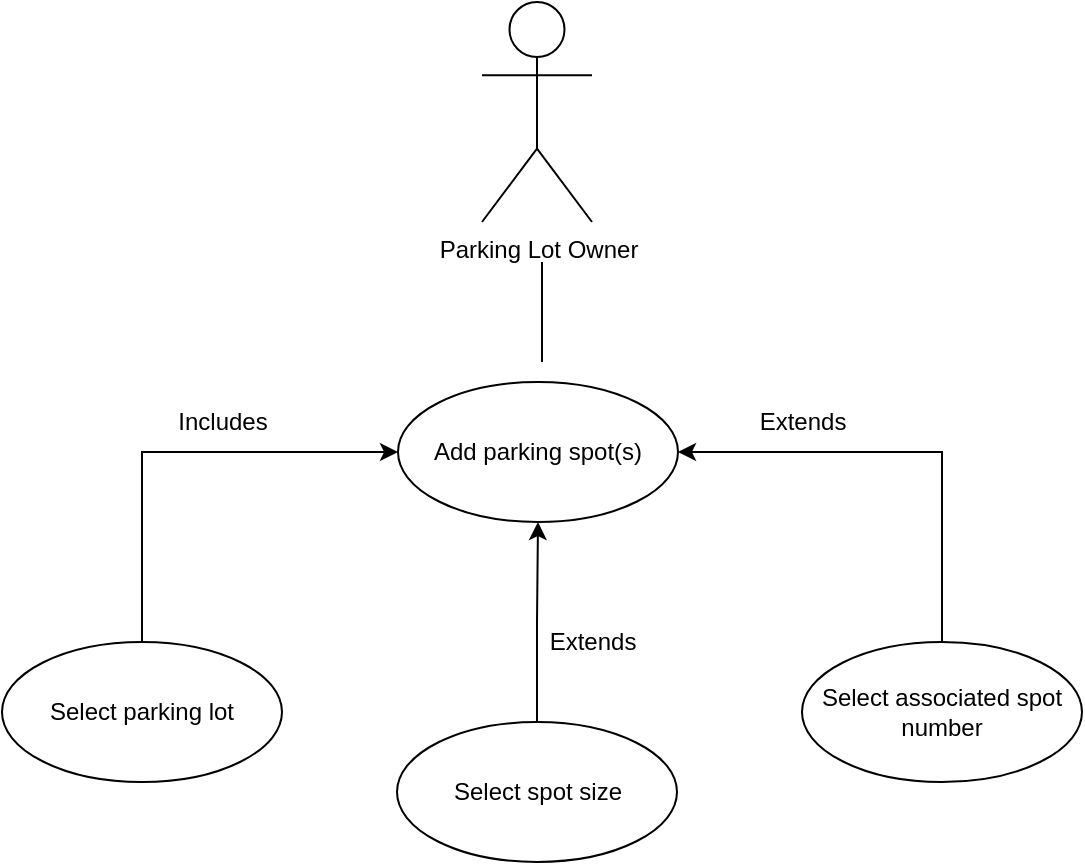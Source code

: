 <mxfile version="14.3.0" type="github">
  <diagram id="hxcbYbdwiF2dNqMyg2ey" name="Page-1">
    <mxGraphModel dx="868" dy="482" grid="1" gridSize="10" guides="1" tooltips="1" connect="1" arrows="1" fold="1" page="1" pageScale="1" pageWidth="850" pageHeight="1100" math="0" shadow="0">
      <root>
        <mxCell id="0" />
        <mxCell id="1" parent="0" />
        <mxCell id="3VvNxUzx8rqqSgdZ5wgO-1" value="Parking Lot Owner" style="shape=umlActor;verticalLabelPosition=bottom;verticalAlign=top;html=1;outlineConnect=0;" vertex="1" parent="1">
          <mxGeometry x="370" y="50" width="55" height="110" as="geometry" />
        </mxCell>
        <mxCell id="3VvNxUzx8rqqSgdZ5wgO-3" value="Add parking spot(s)" style="ellipse;whiteSpace=wrap;html=1;" vertex="1" parent="1">
          <mxGeometry x="328" y="240" width="140" height="70" as="geometry" />
        </mxCell>
        <mxCell id="3VvNxUzx8rqqSgdZ5wgO-4" value="" style="endArrow=none;html=1;" edge="1" parent="1">
          <mxGeometry width="50" height="50" relative="1" as="geometry">
            <mxPoint x="400" y="230" as="sourcePoint" />
            <mxPoint x="400" y="180" as="targetPoint" />
          </mxGeometry>
        </mxCell>
        <mxCell id="3VvNxUzx8rqqSgdZ5wgO-11" style="edgeStyle=orthogonalEdgeStyle;rounded=0;orthogonalLoop=1;jettySize=auto;html=1;exitX=0.5;exitY=0;exitDx=0;exitDy=0;entryX=0;entryY=0.5;entryDx=0;entryDy=0;" edge="1" parent="1" source="3VvNxUzx8rqqSgdZ5wgO-5" target="3VvNxUzx8rqqSgdZ5wgO-3">
          <mxGeometry relative="1" as="geometry" />
        </mxCell>
        <mxCell id="3VvNxUzx8rqqSgdZ5wgO-5" value="Select parking lot" style="ellipse;whiteSpace=wrap;html=1;" vertex="1" parent="1">
          <mxGeometry x="130" y="370" width="140" height="70" as="geometry" />
        </mxCell>
        <mxCell id="3VvNxUzx8rqqSgdZ5wgO-8" style="edgeStyle=orthogonalEdgeStyle;rounded=0;orthogonalLoop=1;jettySize=auto;html=1;exitX=0.5;exitY=0;exitDx=0;exitDy=0;entryX=0.5;entryY=1;entryDx=0;entryDy=0;" edge="1" parent="1" source="3VvNxUzx8rqqSgdZ5wgO-6" target="3VvNxUzx8rqqSgdZ5wgO-3">
          <mxGeometry relative="1" as="geometry" />
        </mxCell>
        <mxCell id="3VvNxUzx8rqqSgdZ5wgO-6" value="Select spot size" style="ellipse;whiteSpace=wrap;html=1;" vertex="1" parent="1">
          <mxGeometry x="327.5" y="410" width="140" height="70" as="geometry" />
        </mxCell>
        <mxCell id="3VvNxUzx8rqqSgdZ5wgO-10" style="edgeStyle=orthogonalEdgeStyle;rounded=0;orthogonalLoop=1;jettySize=auto;html=1;exitX=0.5;exitY=0;exitDx=0;exitDy=0;entryX=1;entryY=0.5;entryDx=0;entryDy=0;" edge="1" parent="1" source="3VvNxUzx8rqqSgdZ5wgO-7" target="3VvNxUzx8rqqSgdZ5wgO-3">
          <mxGeometry relative="1" as="geometry" />
        </mxCell>
        <mxCell id="3VvNxUzx8rqqSgdZ5wgO-7" value="Select associated spot number" style="ellipse;whiteSpace=wrap;html=1;" vertex="1" parent="1">
          <mxGeometry x="530" y="370" width="140" height="70" as="geometry" />
        </mxCell>
        <mxCell id="3VvNxUzx8rqqSgdZ5wgO-12" value="Includes" style="text;html=1;align=center;verticalAlign=middle;resizable=0;points=[];autosize=1;" vertex="1" parent="1">
          <mxGeometry x="210" y="250" width="60" height="20" as="geometry" />
        </mxCell>
        <mxCell id="3VvNxUzx8rqqSgdZ5wgO-13" value="Extends" style="text;html=1;align=center;verticalAlign=middle;resizable=0;points=[];autosize=1;" vertex="1" parent="1">
          <mxGeometry x="395" y="360" width="60" height="20" as="geometry" />
        </mxCell>
        <mxCell id="3VvNxUzx8rqqSgdZ5wgO-14" value="Extends" style="text;html=1;align=center;verticalAlign=middle;resizable=0;points=[];autosize=1;" vertex="1" parent="1">
          <mxGeometry x="500" y="250" width="60" height="20" as="geometry" />
        </mxCell>
      </root>
    </mxGraphModel>
  </diagram>
</mxfile>

